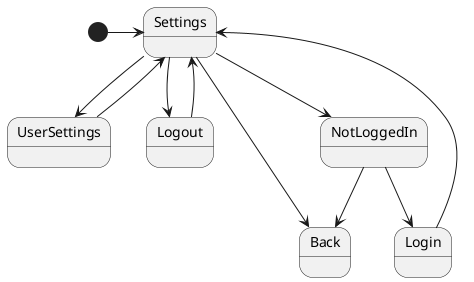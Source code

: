 @startuml

[*] -> Settings

Settings --> UserSettings
Settings --> Logout
Settings --> Back

Settings --> NotLoggedIn
UserSettings --> Settings

Logout --> Settings

NotLoggedIn --> Login
NotLoggedIn --> Back

Login --> Settings

@enduml